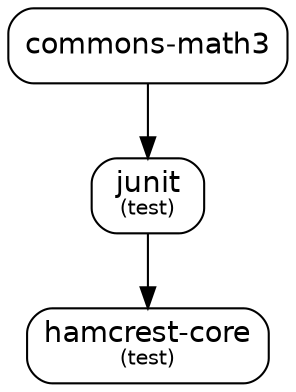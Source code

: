 digraph "commons-math3" {
  node [shape="box",style="rounded",fontname="Helvetica",fontsize="14"]
  edge [fontsize="10",fontname="Helvetica"]

  // Node Definitions:
  "junit:junit:jar"[label=<junit<font point-size="10"><br/>(test)</font>>]
  "org.hamcrest:hamcrest-core:jar"[label=<hamcrest-core<font point-size="10"><br/>(test)</font>>]
  "org.apache.commons:commons-math3:jar"[label=<commons-math3>]

  // Edge Definitions:
  "junit:junit:jar" -> "org.hamcrest:hamcrest-core:jar"
  "org.apache.commons:commons-math3:jar" -> "junit:junit:jar"
}